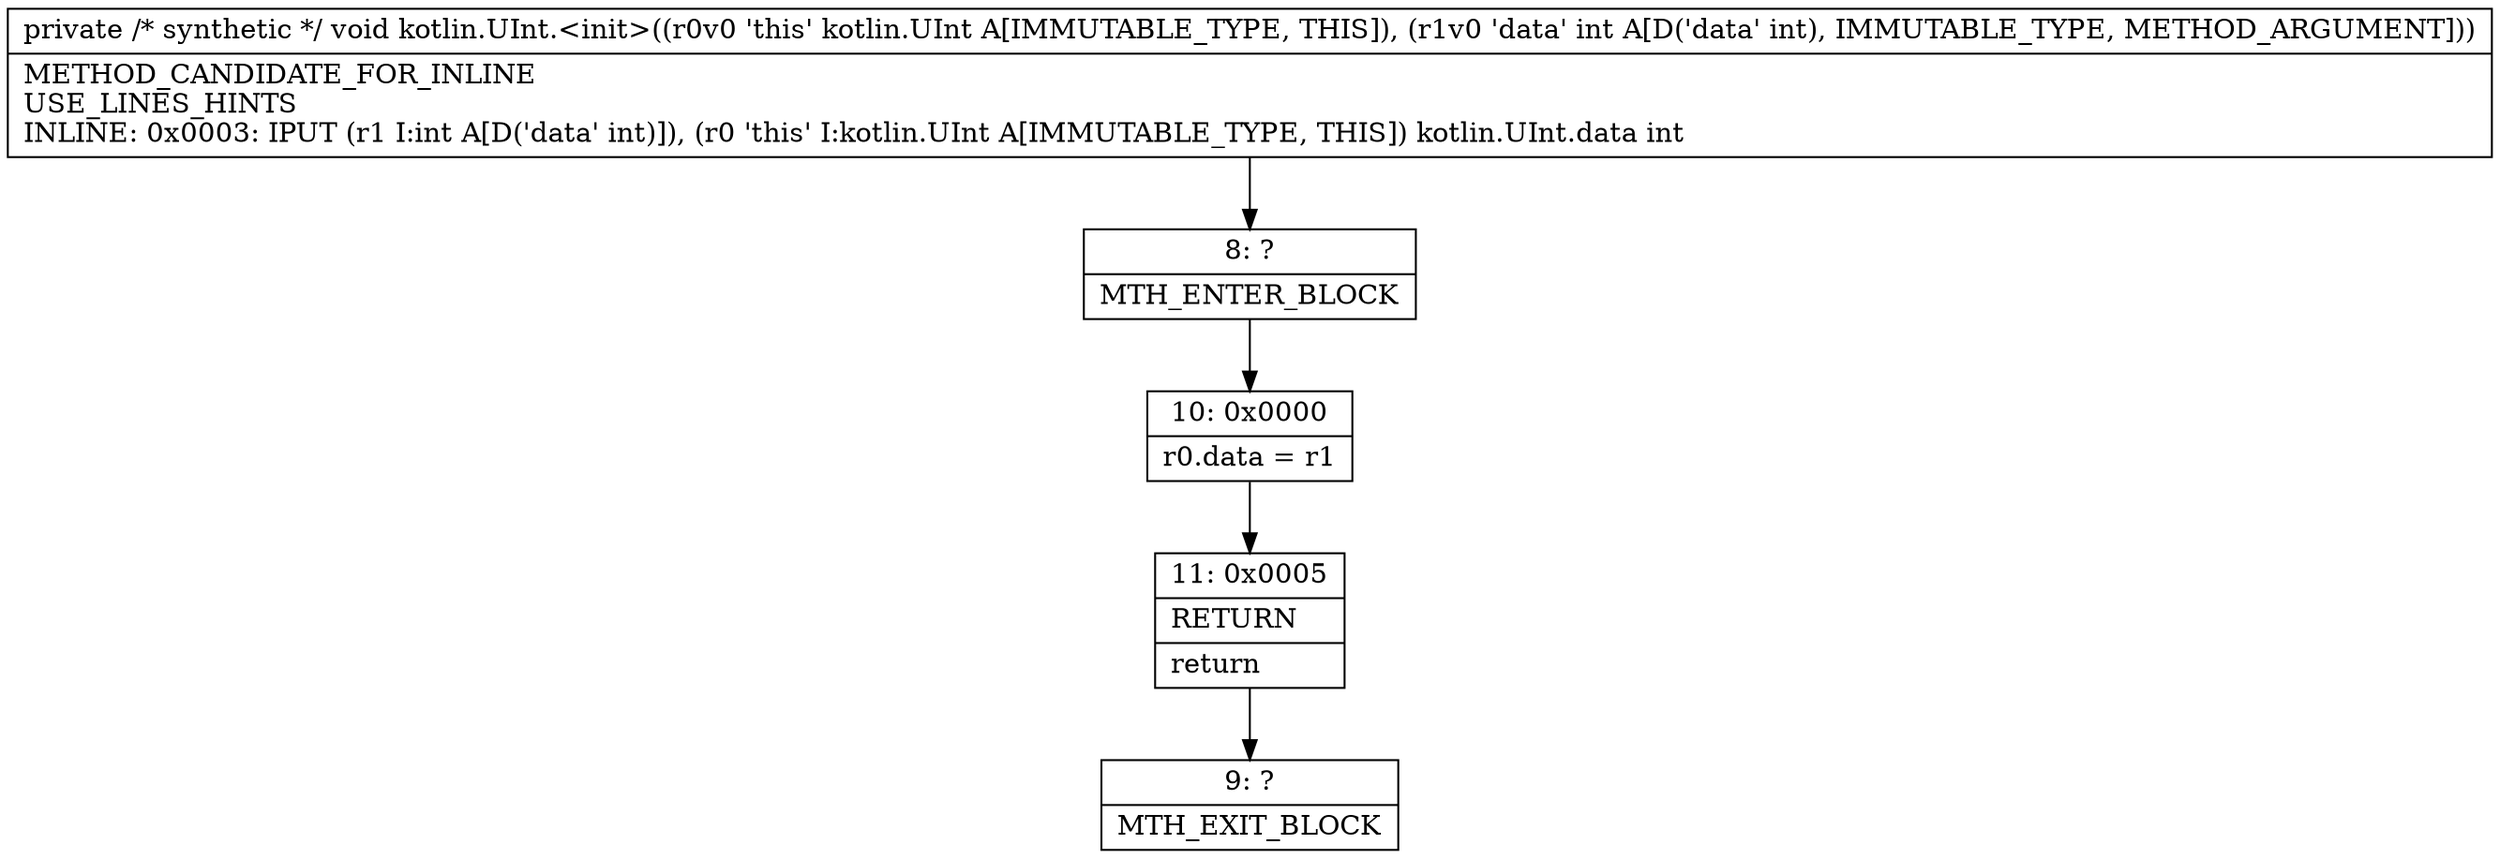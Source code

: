 digraph "CFG forkotlin.UInt.\<init\>(I)V" {
Node_8 [shape=record,label="{8\:\ ?|MTH_ENTER_BLOCK\l}"];
Node_10 [shape=record,label="{10\:\ 0x0000|r0.data = r1\l}"];
Node_11 [shape=record,label="{11\:\ 0x0005|RETURN\l|return\l}"];
Node_9 [shape=record,label="{9\:\ ?|MTH_EXIT_BLOCK\l}"];
MethodNode[shape=record,label="{private \/* synthetic *\/ void kotlin.UInt.\<init\>((r0v0 'this' kotlin.UInt A[IMMUTABLE_TYPE, THIS]), (r1v0 'data' int A[D('data' int), IMMUTABLE_TYPE, METHOD_ARGUMENT]))  | METHOD_CANDIDATE_FOR_INLINE\lUSE_LINES_HINTS\lINLINE: 0x0003: IPUT  (r1 I:int A[D('data' int)]), (r0 'this' I:kotlin.UInt A[IMMUTABLE_TYPE, THIS]) kotlin.UInt.data int\l}"];
MethodNode -> Node_8;Node_8 -> Node_10;
Node_10 -> Node_11;
Node_11 -> Node_9;
}

